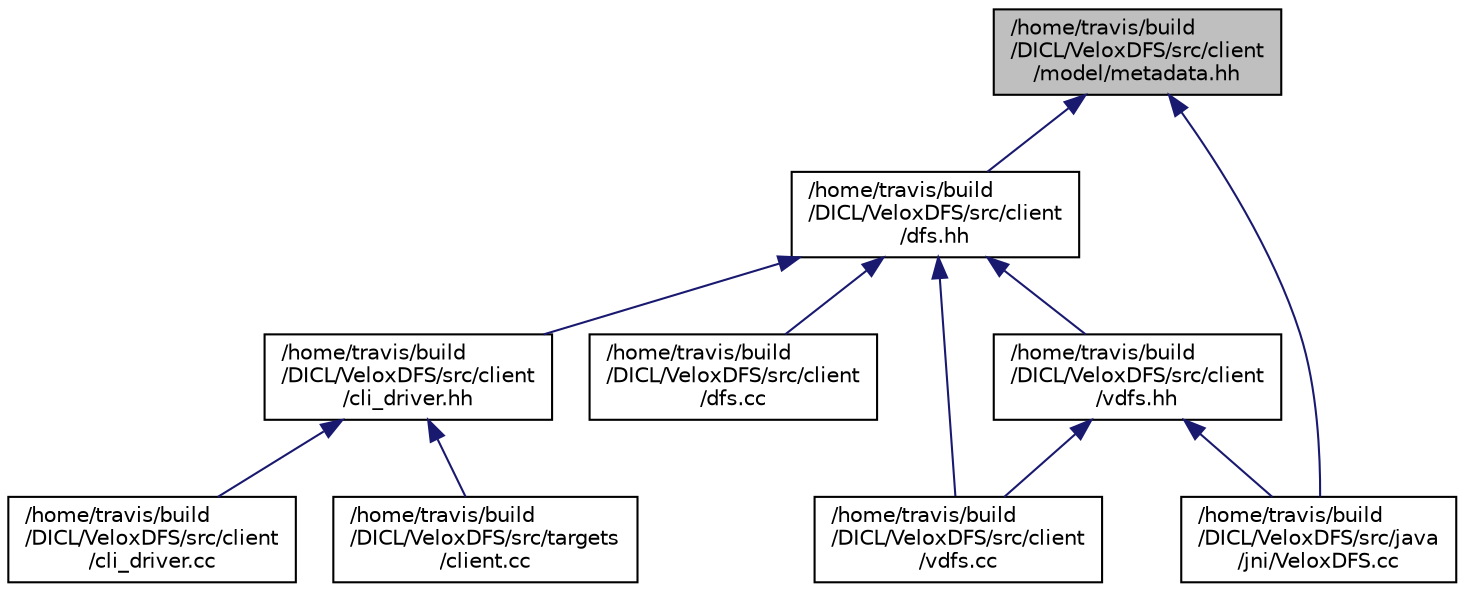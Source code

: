 digraph "/home/travis/build/DICL/VeloxDFS/src/client/model/metadata.hh"
{
  edge [fontname="Helvetica",fontsize="10",labelfontname="Helvetica",labelfontsize="10"];
  node [fontname="Helvetica",fontsize="10",shape=record];
  Node1 [label="/home/travis/build\l/DICL/VeloxDFS/src/client\l/model/metadata.hh",height=0.2,width=0.4,color="black", fillcolor="grey75", style="filled" fontcolor="black"];
  Node1 -> Node2 [dir="back",color="midnightblue",fontsize="10",style="solid",fontname="Helvetica"];
  Node2 [label="/home/travis/build\l/DICL/VeloxDFS/src/client\l/dfs.hh",height=0.2,width=0.4,color="black", fillcolor="white", style="filled",URL="$dfs_8hh.html"];
  Node2 -> Node3 [dir="back",color="midnightblue",fontsize="10",style="solid",fontname="Helvetica"];
  Node3 [label="/home/travis/build\l/DICL/VeloxDFS/src/client\l/cli_driver.hh",height=0.2,width=0.4,color="black", fillcolor="white", style="filled",URL="$cli__driver_8hh.html"];
  Node3 -> Node4 [dir="back",color="midnightblue",fontsize="10",style="solid",fontname="Helvetica"];
  Node4 [label="/home/travis/build\l/DICL/VeloxDFS/src/client\l/cli_driver.cc",height=0.2,width=0.4,color="black", fillcolor="white", style="filled",URL="$cli__driver_8cc.html"];
  Node3 -> Node5 [dir="back",color="midnightblue",fontsize="10",style="solid",fontname="Helvetica"];
  Node5 [label="/home/travis/build\l/DICL/VeloxDFS/src/targets\l/client.cc",height=0.2,width=0.4,color="black", fillcolor="white", style="filled",URL="$client_8cc.html"];
  Node2 -> Node6 [dir="back",color="midnightblue",fontsize="10",style="solid",fontname="Helvetica"];
  Node6 [label="/home/travis/build\l/DICL/VeloxDFS/src/client\l/dfs.cc",height=0.2,width=0.4,color="black", fillcolor="white", style="filled",URL="$dfs_8cc.html"];
  Node2 -> Node7 [dir="back",color="midnightblue",fontsize="10",style="solid",fontname="Helvetica"];
  Node7 [label="/home/travis/build\l/DICL/VeloxDFS/src/client\l/vdfs.hh",height=0.2,width=0.4,color="black", fillcolor="white", style="filled",URL="$vdfs_8hh.html"];
  Node7 -> Node8 [dir="back",color="midnightblue",fontsize="10",style="solid",fontname="Helvetica"];
  Node8 [label="/home/travis/build\l/DICL/VeloxDFS/src/client\l/vdfs.cc",height=0.2,width=0.4,color="black", fillcolor="white", style="filled",URL="$vdfs_8cc.html"];
  Node7 -> Node9 [dir="back",color="midnightblue",fontsize="10",style="solid",fontname="Helvetica"];
  Node9 [label="/home/travis/build\l/DICL/VeloxDFS/src/java\l/jni/VeloxDFS.cc",height=0.2,width=0.4,color="black", fillcolor="white", style="filled",URL="$VeloxDFS_8cc.html"];
  Node2 -> Node8 [dir="back",color="midnightblue",fontsize="10",style="solid",fontname="Helvetica"];
  Node1 -> Node9 [dir="back",color="midnightblue",fontsize="10",style="solid",fontname="Helvetica"];
}
